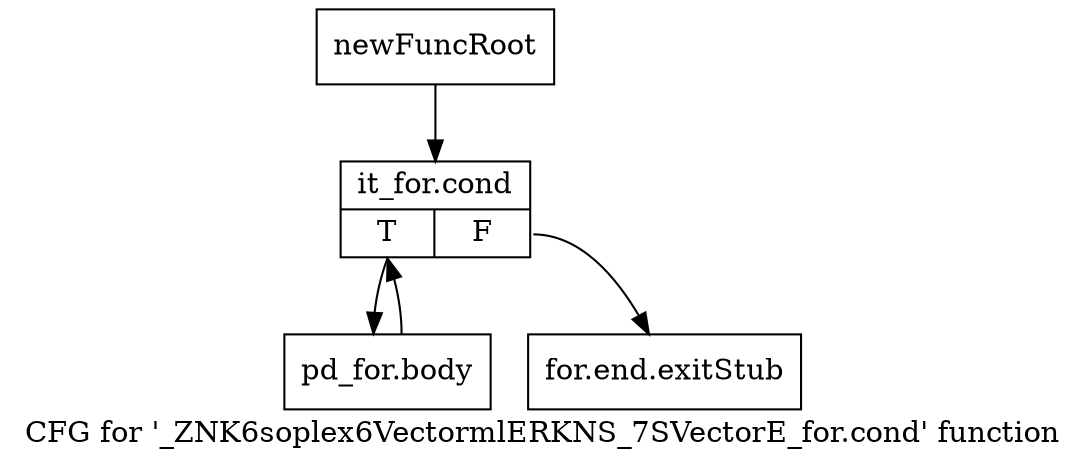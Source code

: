 digraph "CFG for '_ZNK6soplex6VectormlERKNS_7SVectorE_for.cond' function" {
	label="CFG for '_ZNK6soplex6VectormlERKNS_7SVectorE_for.cond' function";

	Node0x2fc3ca0 [shape=record,label="{newFuncRoot}"];
	Node0x2fc3ca0 -> Node0x2fc4180;
	Node0x2fc3cf0 [shape=record,label="{for.end.exitStub}"];
	Node0x2fc4180 [shape=record,label="{it_for.cond|{<s0>T|<s1>F}}"];
	Node0x2fc4180:s0 -> Node0x2fc41d0;
	Node0x2fc4180:s1 -> Node0x2fc3cf0;
	Node0x2fc41d0 [shape=record,label="{pd_for.body}"];
	Node0x2fc41d0 -> Node0x2fc4180;
}
